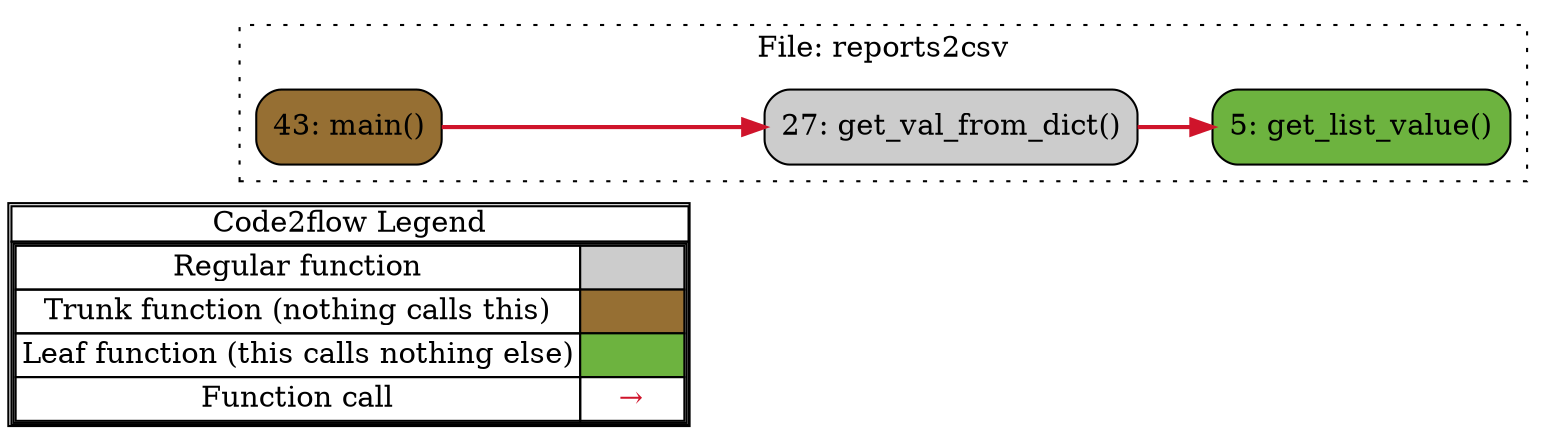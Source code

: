 digraph G {
concentrate=true;
splines="ortho";
rankdir="LR";
subgraph legend{
    rank = min;
    label = "legend";
    Legend [shape=none, margin=0, label = <
        <table cellspacing="0" cellpadding="0" border="1"><tr><td>Code2flow Legend</td></tr><tr><td>
        <table cellspacing="0">
        <tr><td>Regular function</td><td width="50px" bgcolor='#cccccc'></td></tr>
        <tr><td>Trunk function (nothing calls this)</td><td bgcolor='#966F33'></td></tr>
        <tr><td>Leaf function (this calls nothing else)</td><td bgcolor='#6db33f'></td></tr>
        <tr><td>Function call</td><td><font color='#cf142b'>&#8594;</font></td></tr>
        </table></td></tr></table>
        >];
}node_ddb85eb5 [label="27: get_val_from_dict()" name="reports2csv::get_val_from_dict" shape="rect" style="rounded,filled" fillcolor="#cccccc" ];
node_97982925 [label="5: get_list_value()" name="reports2csv::get_list_value" shape="rect" style="rounded,filled" fillcolor="#6db33f" ];
node_d1fd33cf [label="43: main()" name="reports2csv::main" shape="rect" style="rounded,filled" fillcolor="#966F33" ];
node_ddb85eb5 -> node_97982925 [color="#cf142b" penwidth="2"];
node_d1fd33cf -> node_ddb85eb5 [color="#cf142b" penwidth="2"];
subgraph cluster_e7af326d {
    node_97982925 node_ddb85eb5 node_d1fd33cf;
    label="File: reports2csv";
    name="reports2csv";
    style="filled";
    graph[style=dotted];
};
}
